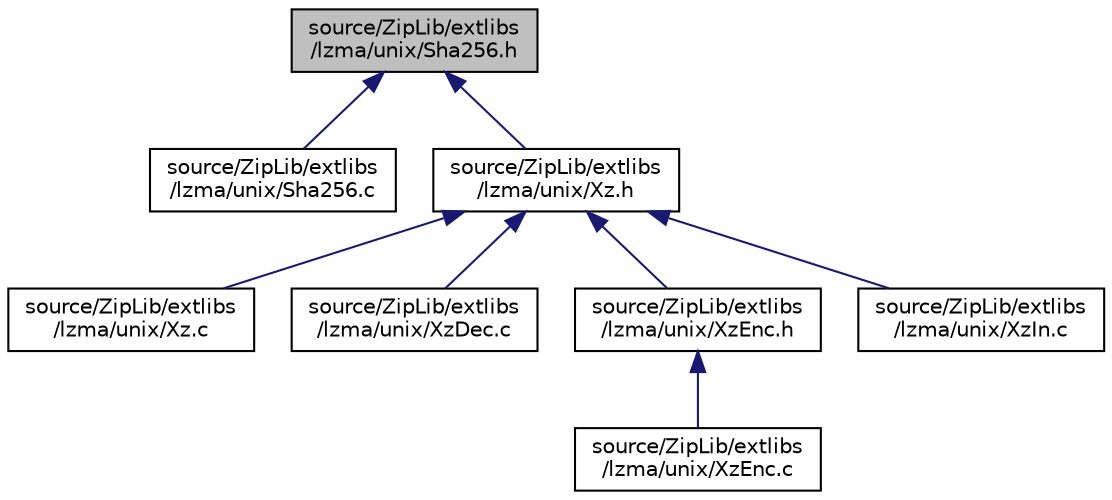 digraph "source/ZipLib/extlibs/lzma/unix/Sha256.h"
{
 // LATEX_PDF_SIZE
  edge [fontname="Helvetica",fontsize="10",labelfontname="Helvetica",labelfontsize="10"];
  node [fontname="Helvetica",fontsize="10",shape=record];
  Node1 [label="source/ZipLib/extlibs\l/lzma/unix/Sha256.h",height=0.2,width=0.4,color="black", fillcolor="grey75", style="filled", fontcolor="black",tooltip=" "];
  Node1 -> Node2 [dir="back",color="midnightblue",fontsize="10",style="solid",fontname="Helvetica"];
  Node2 [label="source/ZipLib/extlibs\l/lzma/unix/Sha256.c",height=0.2,width=0.4,color="black", fillcolor="white", style="filled",URL="$unix_2_sha256_8c.html",tooltip=" "];
  Node1 -> Node3 [dir="back",color="midnightblue",fontsize="10",style="solid",fontname="Helvetica"];
  Node3 [label="source/ZipLib/extlibs\l/lzma/unix/Xz.h",height=0.2,width=0.4,color="black", fillcolor="white", style="filled",URL="$unix_2_xz_8h.html",tooltip=" "];
  Node3 -> Node4 [dir="back",color="midnightblue",fontsize="10",style="solid",fontname="Helvetica"];
  Node4 [label="source/ZipLib/extlibs\l/lzma/unix/Xz.c",height=0.2,width=0.4,color="black", fillcolor="white", style="filled",URL="$unix_2_xz_8c.html",tooltip=" "];
  Node3 -> Node5 [dir="back",color="midnightblue",fontsize="10",style="solid",fontname="Helvetica"];
  Node5 [label="source/ZipLib/extlibs\l/lzma/unix/XzDec.c",height=0.2,width=0.4,color="black", fillcolor="white", style="filled",URL="$unix_2_xz_dec_8c.html",tooltip=" "];
  Node3 -> Node6 [dir="back",color="midnightblue",fontsize="10",style="solid",fontname="Helvetica"];
  Node6 [label="source/ZipLib/extlibs\l/lzma/unix/XzEnc.h",height=0.2,width=0.4,color="black", fillcolor="white", style="filled",URL="$unix_2_xz_enc_8h.html",tooltip=" "];
  Node6 -> Node7 [dir="back",color="midnightblue",fontsize="10",style="solid",fontname="Helvetica"];
  Node7 [label="source/ZipLib/extlibs\l/lzma/unix/XzEnc.c",height=0.2,width=0.4,color="black", fillcolor="white", style="filled",URL="$unix_2_xz_enc_8c.html",tooltip=" "];
  Node3 -> Node8 [dir="back",color="midnightblue",fontsize="10",style="solid",fontname="Helvetica"];
  Node8 [label="source/ZipLib/extlibs\l/lzma/unix/XzIn.c",height=0.2,width=0.4,color="black", fillcolor="white", style="filled",URL="$unix_2_xz_in_8c.html",tooltip=" "];
}
